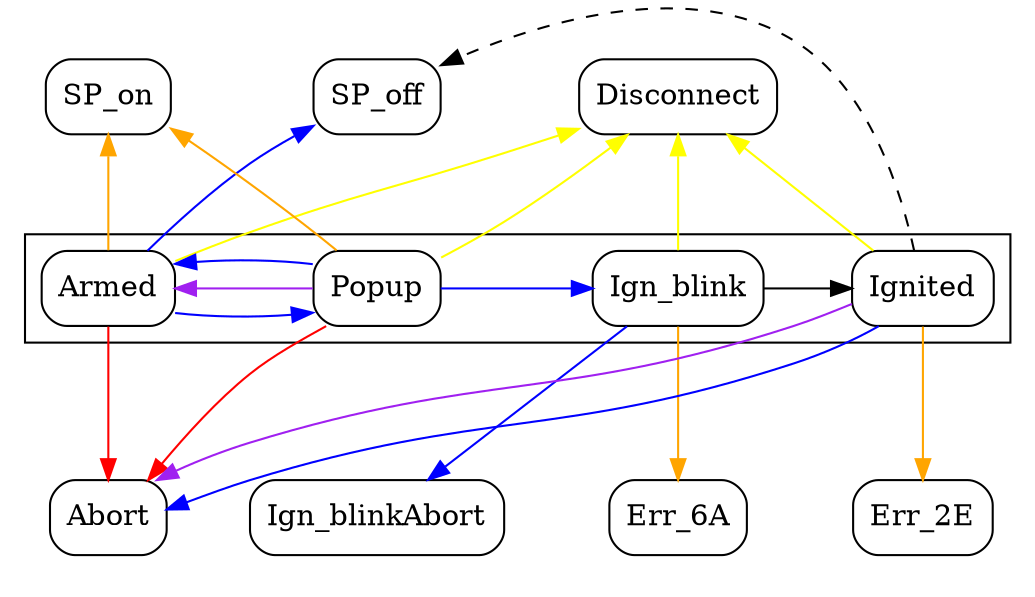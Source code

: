 digraph {
	node [shape=box style=rounded];
	rankdir=LR;
	
	Armed -> SP_on [color=orange];
        Armed -> Abort [color=red];
        Armed -> Disconnect [color=yellow];
        Armed -> Popup [color=blue];
        Armed -> SP_off [color=blue];
        
        Popup -> SP_on [color=orange];
	Popup -> Armed [color=purple];
        Popup -> Abort [color=red];
        Popup -> Disconnect [color=yellow];
        Popup -> Ign_blink [weight=888 color=blue];
        Popup -> Armed [color=blue];
        
        Ign_blink -> Err_6A [color=orange];
        Ign_blink -> Ignited;
        Ign_blink -> Disconnect [color=yellow];
        Ign_blink -> Ign_blinkAbort [color=blue];
        
        Ignited -> Err_2E [color=orange];
        Ignited -> SP_off [style=dashed];
        Ignited -> Disconnect [color=yellow];
        Ignited -> Abort [color=blue];
	Ignited -> Abort [color=purple];



	subgraph cluster_abt{
		color=invis	
		Abort -> Ign_blinkAbort -> Err_6A -> Err_2E [color=invis];
	}
	subgraph cluster_armed {
		Armed;
		Popup;	
		Ign_blink;
		Ignited;
	}
	subgraph cluster_ua{
		color=invis;
		SP_on -> SP_off -> Disconnect [color=invis];
	}       
	Abort -> Popup [weight=88 color=invis];	
	SP_on -> Popup [weight=88 color=invis];
}
